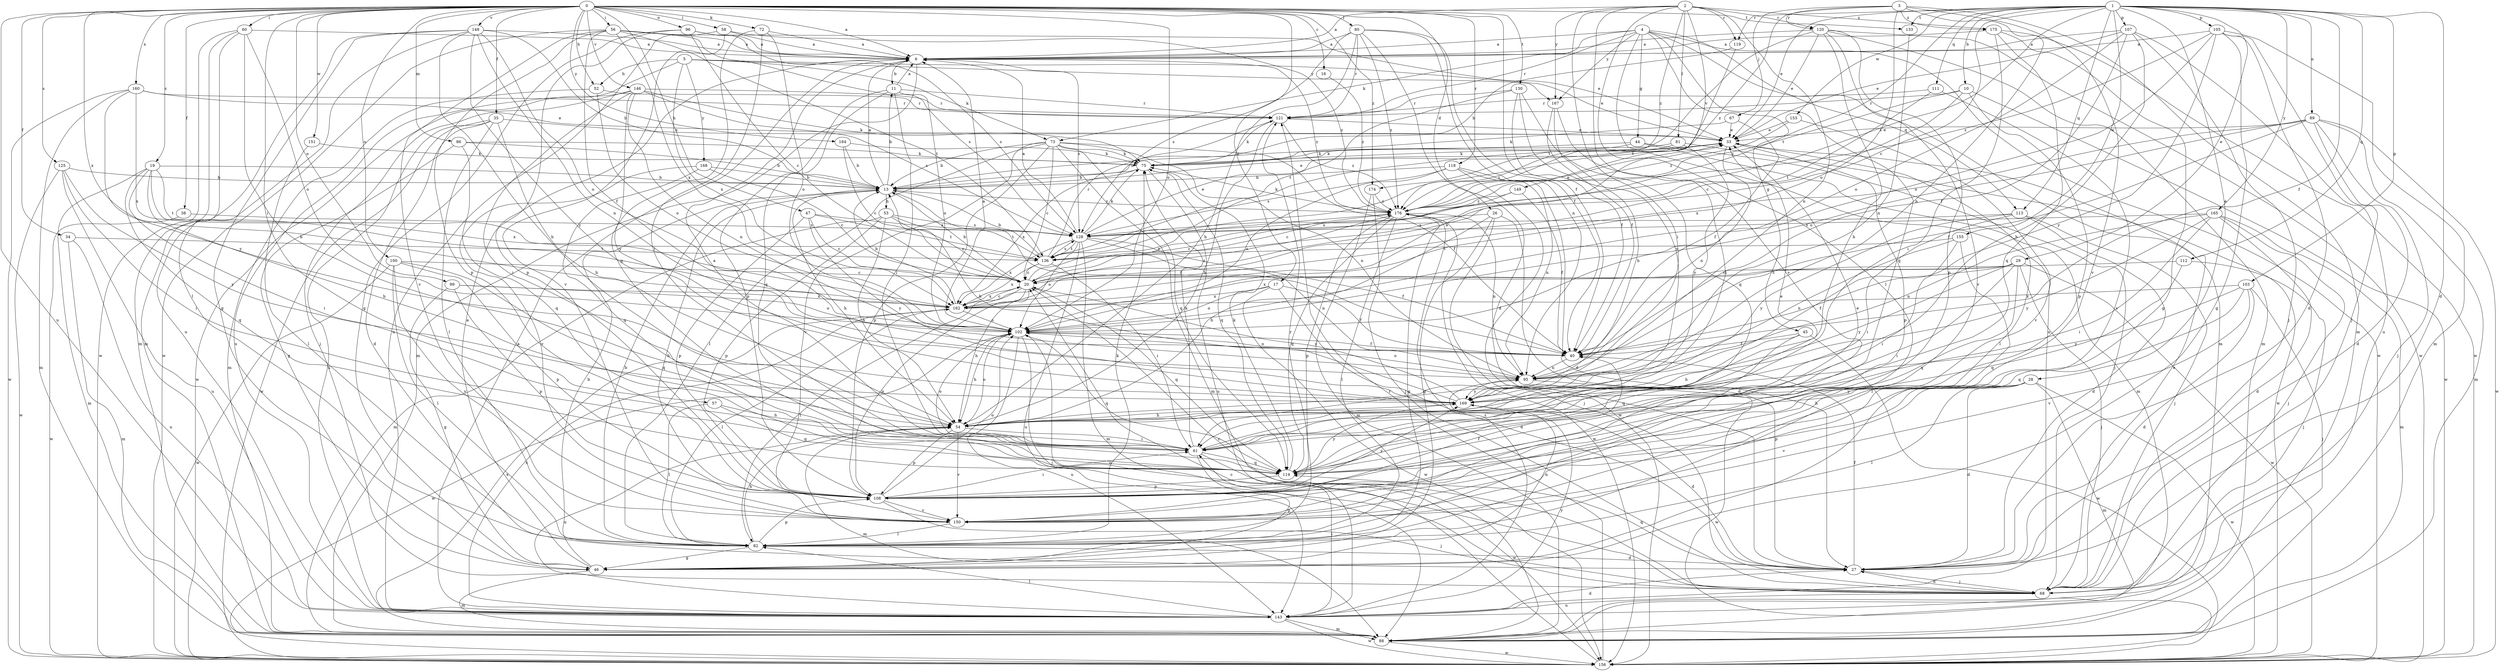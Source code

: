 strict digraph  {
0;
1;
2;
3;
4;
5;
6;
10;
11;
13;
16;
17;
19;
20;
26;
27;
28;
29;
33;
34;
35;
38;
40;
44;
45;
46;
47;
52;
53;
54;
56;
57;
58;
60;
61;
67;
68;
72;
73;
75;
80;
81;
82;
86;
88;
89;
95;
96;
99;
100;
102;
103;
105;
107;
108;
111;
112;
113;
114;
118;
119;
120;
121;
125;
128;
130;
133;
136;
143;
146;
148;
149;
150;
151;
153;
155;
156;
160;
162;
164;
165;
167;
168;
169;
174;
175;
176;
0 -> 6  [label=a];
0 -> 16  [label=c];
0 -> 17  [label=c];
0 -> 19  [label=c];
0 -> 26  [label=d];
0 -> 34  [label=f];
0 -> 35  [label=f];
0 -> 38  [label=f];
0 -> 40  [label=f];
0 -> 47  [label=h];
0 -> 52  [label=h];
0 -> 56  [label=i];
0 -> 57  [label=i];
0 -> 58  [label=i];
0 -> 60  [label=i];
0 -> 72  [label=k];
0 -> 80  [label=l];
0 -> 86  [label=m];
0 -> 96  [label=o];
0 -> 99  [label=o];
0 -> 100  [label=o];
0 -> 102  [label=o];
0 -> 118  [label=r];
0 -> 125  [label=s];
0 -> 130  [label=t];
0 -> 133  [label=t];
0 -> 143  [label=u];
0 -> 146  [label=v];
0 -> 148  [label=v];
0 -> 151  [label=w];
0 -> 160  [label=x];
0 -> 162  [label=x];
0 -> 164  [label=y];
0 -> 174  [label=z];
1 -> 10  [label=b];
1 -> 20  [label=c];
1 -> 27  [label=d];
1 -> 28  [label=e];
1 -> 29  [label=e];
1 -> 33  [label=e];
1 -> 40  [label=f];
1 -> 89  [label=n];
1 -> 103  [label=p];
1 -> 105  [label=p];
1 -> 107  [label=p];
1 -> 111  [label=q];
1 -> 112  [label=q];
1 -> 113  [label=q];
1 -> 119  [label=r];
1 -> 128  [label=s];
1 -> 133  [label=t];
1 -> 136  [label=t];
1 -> 153  [label=w];
1 -> 155  [label=w];
1 -> 165  [label=y];
2 -> 6  [label=a];
2 -> 61  [label=i];
2 -> 81  [label=l];
2 -> 82  [label=l];
2 -> 95  [label=n];
2 -> 119  [label=r];
2 -> 120  [label=r];
2 -> 149  [label=v];
2 -> 150  [label=v];
2 -> 167  [label=y];
2 -> 174  [label=z];
2 -> 175  [label=z];
3 -> 67  [label=j];
3 -> 88  [label=m];
3 -> 95  [label=n];
3 -> 102  [label=o];
3 -> 120  [label=r];
3 -> 150  [label=v];
3 -> 175  [label=z];
3 -> 176  [label=z];
4 -> 6  [label=a];
4 -> 44  [label=g];
4 -> 45  [label=g];
4 -> 73  [label=k];
4 -> 88  [label=m];
4 -> 113  [label=q];
4 -> 114  [label=q];
4 -> 121  [label=r];
4 -> 143  [label=u];
4 -> 156  [label=w];
4 -> 167  [label=y];
5 -> 33  [label=e];
5 -> 52  [label=h];
5 -> 73  [label=k];
5 -> 143  [label=u];
5 -> 162  [label=x];
5 -> 167  [label=y];
5 -> 168  [label=y];
6 -> 11  [label=b];
6 -> 88  [label=m];
6 -> 128  [label=s];
6 -> 176  [label=z];
10 -> 20  [label=c];
10 -> 108  [label=p];
10 -> 121  [label=r];
10 -> 156  [label=w];
10 -> 176  [label=z];
11 -> 6  [label=a];
11 -> 61  [label=i];
11 -> 102  [label=o];
11 -> 108  [label=p];
11 -> 114  [label=q];
11 -> 121  [label=r];
13 -> 6  [label=a];
13 -> 11  [label=b];
13 -> 33  [label=e];
13 -> 40  [label=f];
13 -> 53  [label=h];
13 -> 54  [label=h];
13 -> 176  [label=z];
16 -> 176  [label=z];
17 -> 27  [label=d];
17 -> 40  [label=f];
17 -> 102  [label=o];
17 -> 156  [label=w];
17 -> 162  [label=x];
19 -> 13  [label=b];
19 -> 54  [label=h];
19 -> 61  [label=i];
19 -> 88  [label=m];
19 -> 114  [label=q];
19 -> 136  [label=t];
19 -> 162  [label=x];
20 -> 13  [label=b];
20 -> 54  [label=h];
20 -> 82  [label=l];
20 -> 108  [label=p];
20 -> 114  [label=q];
20 -> 162  [label=x];
20 -> 176  [label=z];
26 -> 27  [label=d];
26 -> 46  [label=g];
26 -> 54  [label=h];
26 -> 68  [label=j];
26 -> 128  [label=s];
27 -> 40  [label=f];
27 -> 68  [label=j];
27 -> 114  [label=q];
28 -> 27  [label=d];
28 -> 54  [label=h];
28 -> 82  [label=l];
28 -> 88  [label=m];
28 -> 108  [label=p];
28 -> 150  [label=v];
28 -> 156  [label=w];
28 -> 169  [label=y];
29 -> 20  [label=c];
29 -> 40  [label=f];
29 -> 61  [label=i];
29 -> 68  [label=j];
29 -> 114  [label=q];
29 -> 156  [label=w];
29 -> 162  [label=x];
29 -> 169  [label=y];
33 -> 75  [label=k];
33 -> 82  [label=l];
33 -> 95  [label=n];
33 -> 108  [label=p];
34 -> 88  [label=m];
34 -> 136  [label=t];
34 -> 143  [label=u];
35 -> 27  [label=d];
35 -> 33  [label=e];
35 -> 54  [label=h];
35 -> 82  [label=l];
35 -> 143  [label=u];
35 -> 156  [label=w];
38 -> 128  [label=s];
38 -> 156  [label=w];
40 -> 95  [label=n];
40 -> 102  [label=o];
44 -> 13  [label=b];
44 -> 68  [label=j];
44 -> 75  [label=k];
44 -> 88  [label=m];
45 -> 40  [label=f];
45 -> 54  [label=h];
45 -> 114  [label=q];
45 -> 156  [label=w];
46 -> 6  [label=a];
46 -> 13  [label=b];
46 -> 88  [label=m];
46 -> 95  [label=n];
47 -> 20  [label=c];
47 -> 108  [label=p];
47 -> 128  [label=s];
47 -> 136  [label=t];
47 -> 169  [label=y];
52 -> 88  [label=m];
52 -> 102  [label=o];
52 -> 121  [label=r];
53 -> 20  [label=c];
53 -> 54  [label=h];
53 -> 88  [label=m];
53 -> 108  [label=p];
53 -> 128  [label=s];
53 -> 136  [label=t];
54 -> 61  [label=i];
54 -> 88  [label=m];
54 -> 102  [label=o];
54 -> 108  [label=p];
54 -> 143  [label=u];
54 -> 150  [label=v];
56 -> 6  [label=a];
56 -> 33  [label=e];
56 -> 40  [label=f];
56 -> 108  [label=p];
56 -> 128  [label=s];
56 -> 136  [label=t];
56 -> 150  [label=v];
56 -> 156  [label=w];
56 -> 162  [label=x];
57 -> 54  [label=h];
57 -> 82  [label=l];
57 -> 114  [label=q];
58 -> 6  [label=a];
58 -> 143  [label=u];
58 -> 150  [label=v];
58 -> 176  [label=z];
60 -> 6  [label=a];
60 -> 54  [label=h];
60 -> 82  [label=l];
60 -> 88  [label=m];
60 -> 102  [label=o];
60 -> 156  [label=w];
61 -> 6  [label=a];
61 -> 33  [label=e];
61 -> 46  [label=g];
61 -> 75  [label=k];
61 -> 102  [label=o];
61 -> 114  [label=q];
61 -> 156  [label=w];
67 -> 33  [label=e];
67 -> 40  [label=f];
67 -> 75  [label=k];
68 -> 20  [label=c];
68 -> 27  [label=d];
68 -> 33  [label=e];
68 -> 102  [label=o];
68 -> 143  [label=u];
72 -> 6  [label=a];
72 -> 61  [label=i];
72 -> 102  [label=o];
72 -> 114  [label=q];
73 -> 13  [label=b];
73 -> 20  [label=c];
73 -> 40  [label=f];
73 -> 75  [label=k];
73 -> 82  [label=l];
73 -> 88  [label=m];
73 -> 95  [label=n];
73 -> 108  [label=p];
73 -> 114  [label=q];
73 -> 150  [label=v];
75 -> 13  [label=b];
75 -> 114  [label=q];
75 -> 143  [label=u];
75 -> 162  [label=x];
80 -> 6  [label=a];
80 -> 27  [label=d];
80 -> 40  [label=f];
80 -> 54  [label=h];
80 -> 95  [label=n];
80 -> 121  [label=r];
80 -> 128  [label=s];
80 -> 176  [label=z];
81 -> 75  [label=k];
81 -> 156  [label=w];
81 -> 169  [label=y];
81 -> 176  [label=z];
82 -> 13  [label=b];
82 -> 27  [label=d];
82 -> 46  [label=g];
82 -> 54  [label=h];
82 -> 75  [label=k];
82 -> 108  [label=p];
82 -> 121  [label=r];
86 -> 13  [label=b];
86 -> 46  [label=g];
86 -> 75  [label=k];
86 -> 114  [label=q];
88 -> 156  [label=w];
88 -> 162  [label=x];
89 -> 27  [label=d];
89 -> 33  [label=e];
89 -> 40  [label=f];
89 -> 68  [label=j];
89 -> 88  [label=m];
89 -> 102  [label=o];
89 -> 156  [label=w];
89 -> 162  [label=x];
95 -> 102  [label=o];
95 -> 156  [label=w];
95 -> 169  [label=y];
96 -> 6  [label=a];
96 -> 20  [label=c];
96 -> 46  [label=g];
96 -> 108  [label=p];
96 -> 128  [label=s];
99 -> 46  [label=g];
99 -> 102  [label=o];
99 -> 108  [label=p];
99 -> 162  [label=x];
100 -> 20  [label=c];
100 -> 82  [label=l];
100 -> 108  [label=p];
100 -> 114  [label=q];
100 -> 150  [label=v];
100 -> 156  [label=w];
102 -> 6  [label=a];
102 -> 40  [label=f];
102 -> 54  [label=h];
102 -> 68  [label=j];
102 -> 114  [label=q];
102 -> 143  [label=u];
102 -> 156  [label=w];
103 -> 27  [label=d];
103 -> 68  [label=j];
103 -> 114  [label=q];
103 -> 150  [label=v];
103 -> 162  [label=x];
103 -> 169  [label=y];
105 -> 6  [label=a];
105 -> 27  [label=d];
105 -> 46  [label=g];
105 -> 68  [label=j];
105 -> 88  [label=m];
105 -> 102  [label=o];
105 -> 169  [label=y];
105 -> 176  [label=z];
107 -> 6  [label=a];
107 -> 33  [label=e];
107 -> 40  [label=f];
107 -> 54  [label=h];
107 -> 68  [label=j];
107 -> 102  [label=o];
107 -> 143  [label=u];
108 -> 61  [label=i];
108 -> 68  [label=j];
108 -> 102  [label=o];
108 -> 150  [label=v];
108 -> 169  [label=y];
111 -> 121  [label=r];
111 -> 136  [label=t];
111 -> 150  [label=v];
112 -> 20  [label=c];
112 -> 68  [label=j];
112 -> 114  [label=q];
113 -> 27  [label=d];
113 -> 61  [label=i];
113 -> 68  [label=j];
113 -> 128  [label=s];
113 -> 169  [label=y];
114 -> 33  [label=e];
114 -> 75  [label=k];
114 -> 108  [label=p];
114 -> 169  [label=y];
118 -> 13  [label=b];
118 -> 27  [label=d];
118 -> 95  [label=n];
118 -> 102  [label=o];
118 -> 128  [label=s];
118 -> 156  [label=w];
119 -> 13  [label=b];
119 -> 136  [label=t];
120 -> 6  [label=a];
120 -> 33  [label=e];
120 -> 54  [label=h];
120 -> 88  [label=m];
120 -> 108  [label=p];
120 -> 136  [label=t];
120 -> 150  [label=v];
120 -> 156  [label=w];
121 -> 33  [label=e];
121 -> 54  [label=h];
121 -> 75  [label=k];
121 -> 176  [label=z];
125 -> 13  [label=b];
125 -> 61  [label=i];
125 -> 143  [label=u];
125 -> 156  [label=w];
125 -> 169  [label=y];
128 -> 6  [label=a];
128 -> 33  [label=e];
128 -> 40  [label=f];
128 -> 75  [label=k];
128 -> 88  [label=m];
128 -> 95  [label=n];
128 -> 102  [label=o];
128 -> 136  [label=t];
128 -> 143  [label=u];
128 -> 162  [label=x];
130 -> 40  [label=f];
130 -> 114  [label=q];
130 -> 121  [label=r];
130 -> 136  [label=t];
130 -> 169  [label=y];
133 -> 95  [label=n];
136 -> 13  [label=b];
136 -> 20  [label=c];
136 -> 61  [label=i];
136 -> 121  [label=r];
136 -> 128  [label=s];
136 -> 162  [label=x];
143 -> 6  [label=a];
143 -> 27  [label=d];
143 -> 61  [label=i];
143 -> 82  [label=l];
143 -> 88  [label=m];
143 -> 156  [label=w];
143 -> 162  [label=x];
143 -> 169  [label=y];
143 -> 176  [label=z];
146 -> 61  [label=i];
146 -> 68  [label=j];
146 -> 75  [label=k];
146 -> 95  [label=n];
146 -> 121  [label=r];
146 -> 128  [label=s];
146 -> 156  [label=w];
146 -> 169  [label=y];
148 -> 6  [label=a];
148 -> 13  [label=b];
148 -> 46  [label=g];
148 -> 54  [label=h];
148 -> 88  [label=m];
148 -> 95  [label=n];
148 -> 102  [label=o];
148 -> 143  [label=u];
148 -> 169  [label=y];
149 -> 20  [label=c];
149 -> 40  [label=f];
149 -> 176  [label=z];
150 -> 13  [label=b];
150 -> 40  [label=f];
150 -> 82  [label=l];
151 -> 75  [label=k];
151 -> 82  [label=l];
153 -> 33  [label=e];
153 -> 150  [label=v];
153 -> 176  [label=z];
155 -> 61  [label=i];
155 -> 82  [label=l];
155 -> 95  [label=n];
155 -> 136  [label=t];
156 -> 20  [label=c];
156 -> 121  [label=r];
160 -> 33  [label=e];
160 -> 88  [label=m];
160 -> 121  [label=r];
160 -> 156  [label=w];
160 -> 162  [label=x];
160 -> 169  [label=y];
162 -> 13  [label=b];
162 -> 20  [label=c];
162 -> 33  [label=e];
162 -> 82  [label=l];
162 -> 102  [label=o];
162 -> 176  [label=z];
164 -> 13  [label=b];
164 -> 20  [label=c];
164 -> 75  [label=k];
165 -> 27  [label=d];
165 -> 61  [label=i];
165 -> 68  [label=j];
165 -> 88  [label=m];
165 -> 95  [label=n];
165 -> 128  [label=s];
165 -> 169  [label=y];
167 -> 40  [label=f];
167 -> 54  [label=h];
167 -> 61  [label=i];
168 -> 13  [label=b];
168 -> 20  [label=c];
168 -> 114  [label=q];
168 -> 150  [label=v];
169 -> 13  [label=b];
169 -> 20  [label=c];
169 -> 27  [label=d];
169 -> 54  [label=h];
174 -> 68  [label=j];
174 -> 88  [label=m];
174 -> 176  [label=z];
175 -> 6  [label=a];
175 -> 46  [label=g];
175 -> 61  [label=i];
175 -> 114  [label=q];
175 -> 156  [label=w];
176 -> 20  [label=c];
176 -> 33  [label=e];
176 -> 46  [label=g];
176 -> 75  [label=k];
176 -> 82  [label=l];
176 -> 95  [label=n];
176 -> 108  [label=p];
176 -> 114  [label=q];
176 -> 156  [label=w];
}
